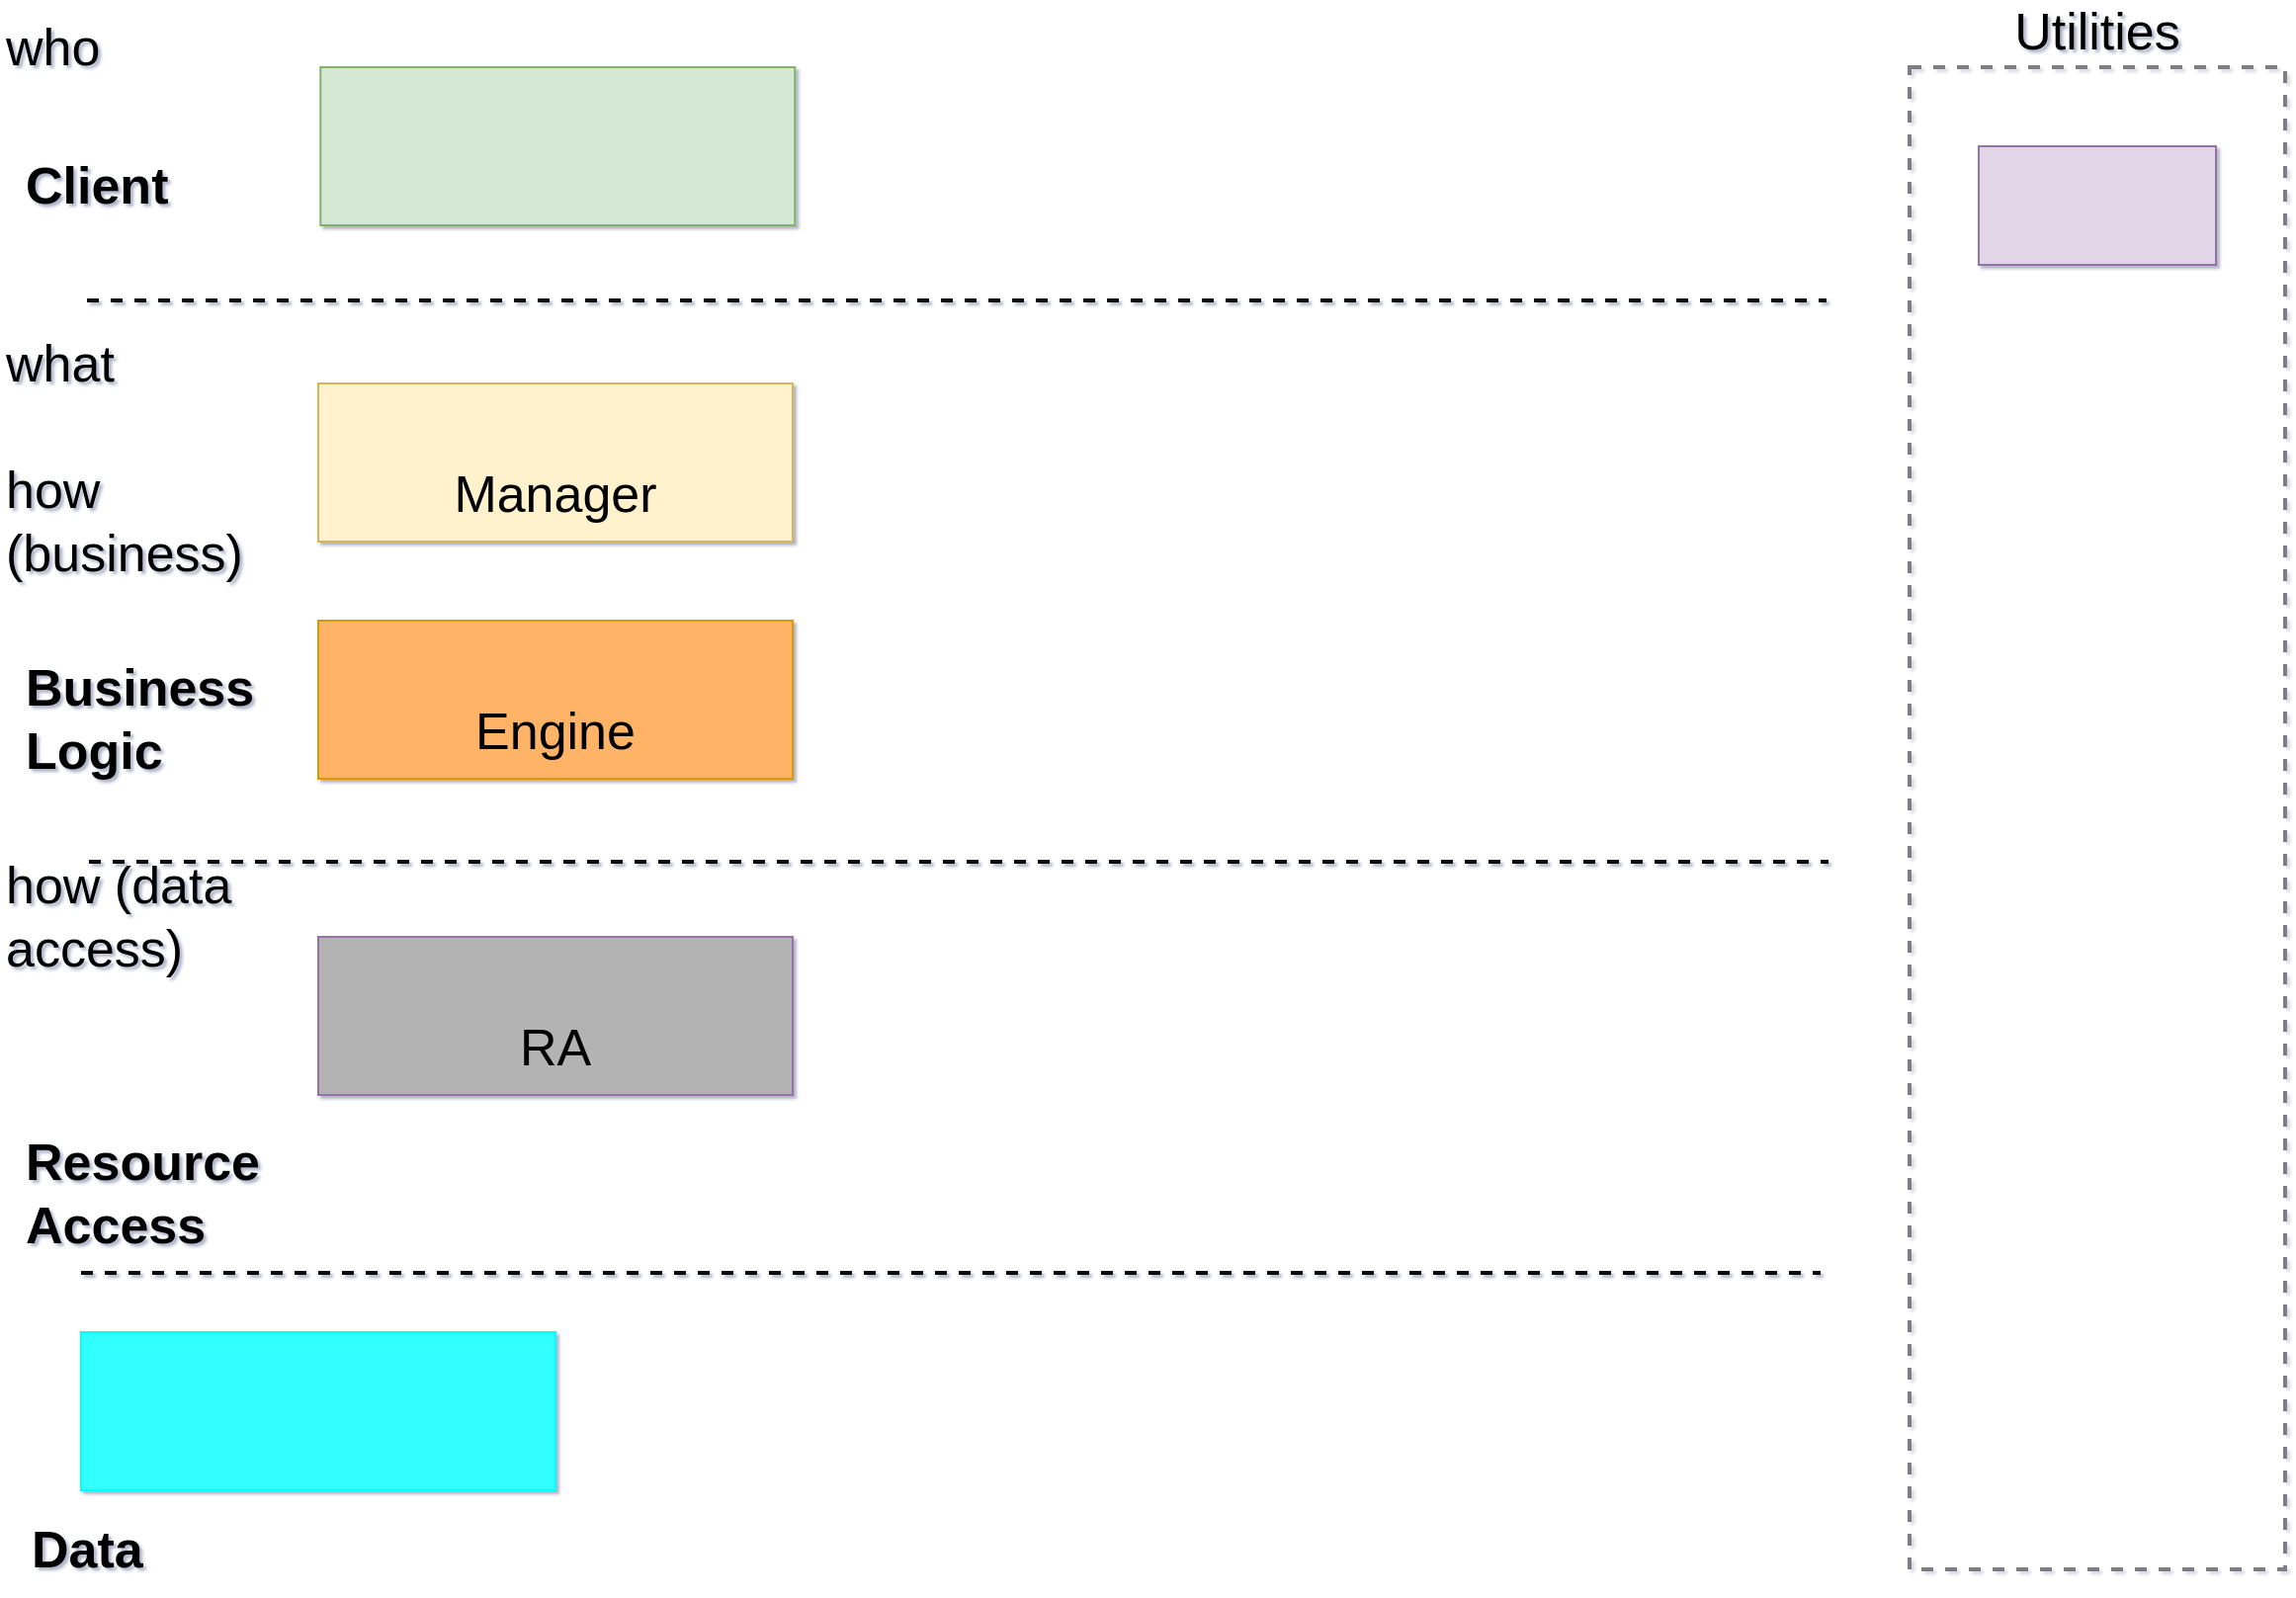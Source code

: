 <mxfile version="12.4.2" type="device" pages="3"><diagram id="lg6YgeWs9q3ZirGi-4nQ" name="Static layers"><mxGraphModel dx="1089" dy="969" grid="1" gridSize="10" guides="1" tooltips="1" connect="1" arrows="1" fold="1" page="1" pageScale="1" pageWidth="1169" pageHeight="827" background="none" math="0" shadow="1"><root><mxCell id="0"/><mxCell id="1" parent="0"/><mxCell id="mRpJXsGfOl45gpjdfbs0-17" value="Utilities" style="whiteSpace=wrap;html=1;rounded=0;shadow=0;glass=0;dashed=1;comic=0;strokeColor=#0A0A0A;strokeWidth=2;fillColor=none;gradientColor=none;opacity=50;imageAspect=1;fontSize=26;labelPosition=center;verticalLabelPosition=top;align=center;verticalAlign=bottom;" parent="1" vertex="1"><mxGeometry x="965" y="40" width="190" height="760" as="geometry"/></mxCell><mxCell id="mRpJXsGfOl45gpjdfbs0-16" value="" style="endArrow=none;dashed=1;html=1;strokeColor=#0A0A0A;strokeWidth=2;fontSize=26;" parent="1" edge="1"><mxGeometry width="50" height="50" relative="1" as="geometry"><mxPoint x="40" y="650" as="sourcePoint"/><mxPoint x="920" y="650" as="targetPoint"/></mxGeometry></mxCell><mxCell id="mRpJXsGfOl45gpjdfbs0-19" value="" style="endArrow=none;dashed=1;html=1;strokeColor=#0A0A0A;strokeWidth=2;fontSize=26;" parent="1" edge="1"><mxGeometry width="50" height="50" relative="1" as="geometry"><mxPoint x="44" y="442" as="sourcePoint"/><mxPoint x="924" y="442" as="targetPoint"/></mxGeometry></mxCell><mxCell id="mRpJXsGfOl45gpjdfbs0-20" value="" style="endArrow=none;dashed=1;html=1;strokeColor=#0A0A0A;strokeWidth=2;fontSize=26;" parent="1" edge="1"><mxGeometry width="50" height="50" relative="1" as="geometry"><mxPoint x="43" y="158" as="sourcePoint"/><mxPoint x="923" y="158" as="targetPoint"/></mxGeometry></mxCell><mxCell id="mRpJXsGfOl45gpjdfbs0-21" value="Client" style="text;strokeColor=none;fillColor=none;html=1;fontSize=26;fontStyle=1;verticalAlign=middle;align=left;rounded=0;shadow=0;glass=0;dashed=1;comic=0;opacity=50;" parent="1" vertex="1"><mxGeometry x="10" y="80" width="100" height="40" as="geometry"/></mxCell><mxCell id="mRpJXsGfOl45gpjdfbs0-22" value="Business&lt;br style=&quot;font-size: 26px;&quot;&gt;Logic" style="text;strokeColor=none;fillColor=none;html=1;fontSize=26;fontStyle=1;verticalAlign=middle;align=left;rounded=0;shadow=0;glass=0;dashed=1;comic=0;opacity=50;" parent="1" vertex="1"><mxGeometry x="10" y="350" width="100" height="40" as="geometry"/></mxCell><mxCell id="mRpJXsGfOl45gpjdfbs0-23" value="Resource&lt;br style=&quot;font-size: 26px;&quot;&gt;Access" style="text;strokeColor=none;fillColor=none;html=1;fontSize=26;fontStyle=1;verticalAlign=middle;align=left;rounded=0;shadow=0;glass=0;dashed=1;comic=0;opacity=50;" parent="1" vertex="1"><mxGeometry x="10" y="590" width="100" height="40" as="geometry"/></mxCell><mxCell id="mRpJXsGfOl45gpjdfbs0-24" value="Data" style="text;strokeColor=none;fillColor=none;html=1;fontSize=26;fontStyle=1;verticalAlign=middle;align=left;rounded=0;shadow=0;glass=0;dashed=1;comic=0;opacity=50;" parent="1" vertex="1"><mxGeometry x="13.07" y="770" width="100" height="40" as="geometry"/></mxCell><mxCell id="FQv2-_9l0IQv7iaGcBXR-2" value="who" style="text;html=1;strokeColor=none;fillColor=none;align=left;verticalAlign=middle;whiteSpace=wrap;rounded=0;fontSize=26;fontColor=#000000;" parent="1" vertex="1"><mxGeometry y="20" width="40" height="20" as="geometry"/></mxCell><mxCell id="FQv2-_9l0IQv7iaGcBXR-3" value="what" style="text;html=1;strokeColor=none;fillColor=none;align=left;verticalAlign=middle;whiteSpace=wrap;rounded=0;fontSize=26;fontColor=#000000;" parent="1" vertex="1"><mxGeometry y="180" width="40" height="20" as="geometry"/></mxCell><mxCell id="FQv2-_9l0IQv7iaGcBXR-4" value="how (business)" style="text;html=1;strokeColor=none;fillColor=none;align=left;verticalAlign=middle;whiteSpace=wrap;rounded=0;fontSize=26;fontColor=#000000;" parent="1" vertex="1"><mxGeometry x="-1.137e-13" y="260" width="106.14" height="20" as="geometry"/></mxCell><mxCell id="FQv2-_9l0IQv7iaGcBXR-5" value="how (data access)" style="text;html=1;strokeColor=none;fillColor=none;align=left;verticalAlign=middle;whiteSpace=wrap;rounded=0;fontSize=26;fontColor=#000000;" parent="1" vertex="1"><mxGeometry y="460" width="126.14" height="20" as="geometry"/></mxCell><mxCell id="maTTKNPeIWabwc61j8da-1" value="&lt;span style=&quot;color: rgb(51 , 51 , 51) ; white-space: normal ; font-size: 26px&quot;&gt;&lt;br style=&quot;font-size: 26px&quot;&gt;&lt;/span&gt;" style="rounded=0;whiteSpace=wrap;html=1;fillColor=#d5e8d4;strokeColor=#82b366;shadow=0;glass=0;comic=0;fontSize=26;align=center;" parent="1" vertex="1"><mxGeometry x="161.14" y="40" width="240" height="80" as="geometry"/></mxCell><mxCell id="maTTKNPeIWabwc61j8da-3" value="&lt;br&gt;Manager" style="rounded=0;whiteSpace=wrap;html=1;fillColor=#fff2cc;strokeColor=#d6b656;shadow=0;glass=0;comic=0;fontSize=26;align=center;" parent="1" vertex="1"><mxGeometry x="160" y="200" width="240" height="80" as="geometry"/></mxCell><mxCell id="maTTKNPeIWabwc61j8da-5" value="&lt;br&gt;Engine" style="rounded=0;whiteSpace=wrap;html=1;fillColor=#FFB366;strokeColor=#d79b00;shadow=0;glass=0;comic=0;fontSize=26;align=center;" parent="1" vertex="1"><mxGeometry x="160" y="320" width="240" height="80" as="geometry"/></mxCell><mxCell id="aJmX17gVll-QXtKSjjT6-1" value="&lt;br&gt;RA" style="rounded=0;whiteSpace=wrap;html=1;fillColor=#B3B3B3;strokeColor=#9673a6;shadow=0;glass=0;comic=0;fontSize=26;align=center;" parent="1" vertex="1"><mxGeometry x="160" y="480" width="240" height="80" as="geometry"/></mxCell><mxCell id="aJmX17gVll-QXtKSjjT6-7" value="" style="rounded=0;whiteSpace=wrap;html=1;fillColor=#33FFFF;strokeColor=#00FFFF;shadow=0;glass=0;comic=0;fontSize=26;align=center;" parent="1" vertex="1"><mxGeometry x="40" y="680" width="240" height="80" as="geometry"/></mxCell><mxCell id="aJmX17gVll-QXtKSjjT6-11" value="" style="rounded=0;whiteSpace=wrap;html=1;fillColor=#e1d5e7;strokeColor=#9673a6;shadow=0;glass=0;comic=0;fontSize=26;align=center;" parent="1" vertex="1"><mxGeometry x="1000" y="80" width="120" height="60" as="geometry"/></mxCell></root></mxGraphModel></diagram><diagram name="Use case validation sample" id="GcsLj99cT0doI1YC0GxE"><mxGraphModel dx="1089" dy="969" grid="1" gridSize="10" guides="1" tooltips="1" connect="1" arrows="1" fold="1" page="1" pageScale="1" pageWidth="1169" pageHeight="827" background="none" math="0" shadow="1"><root><mxCell id="nNwHQjuPJFunvQ951pjM-0"/><mxCell id="nNwHQjuPJFunvQ951pjM-1" parent="nNwHQjuPJFunvQ951pjM-0"/><mxCell id="nNwHQjuPJFunvQ951pjM-2" value="Utilities" style="whiteSpace=wrap;html=1;rounded=0;shadow=0;glass=0;dashed=1;comic=0;strokeColor=#0A0A0A;strokeWidth=2;fillColor=none;gradientColor=none;opacity=50;imageAspect=1;fontSize=26;labelPosition=center;verticalLabelPosition=top;align=center;verticalAlign=bottom;" parent="nNwHQjuPJFunvQ951pjM-1" vertex="1"><mxGeometry x="965" y="40" width="190" height="760" as="geometry"/></mxCell><mxCell id="nNwHQjuPJFunvQ951pjM-3" value="" style="endArrow=none;dashed=1;html=1;strokeColor=#0A0A0A;strokeWidth=2;fontSize=26;" parent="nNwHQjuPJFunvQ951pjM-1" edge="1"><mxGeometry width="50" height="50" relative="1" as="geometry"><mxPoint x="40" y="650" as="sourcePoint"/><mxPoint x="920" y="650" as="targetPoint"/></mxGeometry></mxCell><mxCell id="nNwHQjuPJFunvQ951pjM-4" value="" style="endArrow=none;dashed=1;html=1;strokeColor=#0A0A0A;strokeWidth=2;fontSize=26;" parent="nNwHQjuPJFunvQ951pjM-1" edge="1"><mxGeometry width="50" height="50" relative="1" as="geometry"><mxPoint x="44" y="442" as="sourcePoint"/><mxPoint x="924" y="442" as="targetPoint"/></mxGeometry></mxCell><mxCell id="nNwHQjuPJFunvQ951pjM-5" value="" style="endArrow=none;dashed=1;html=1;strokeColor=#0A0A0A;strokeWidth=2;fontSize=26;" parent="nNwHQjuPJFunvQ951pjM-1" edge="1"><mxGeometry width="50" height="50" relative="1" as="geometry"><mxPoint x="43" y="158" as="sourcePoint"/><mxPoint x="923" y="158" as="targetPoint"/></mxGeometry></mxCell><mxCell id="nNwHQjuPJFunvQ951pjM-6" value="Client" style="text;strokeColor=none;fillColor=none;html=1;fontSize=26;fontStyle=1;verticalAlign=middle;align=left;rounded=0;shadow=0;glass=0;dashed=1;comic=0;opacity=50;" parent="nNwHQjuPJFunvQ951pjM-1" vertex="1"><mxGeometry x="10" y="80" width="100" height="40" as="geometry"/></mxCell><mxCell id="nNwHQjuPJFunvQ951pjM-7" value="Business&lt;br style=&quot;font-size: 26px;&quot;&gt;Logic" style="text;strokeColor=none;fillColor=none;html=1;fontSize=26;fontStyle=1;verticalAlign=middle;align=left;rounded=0;shadow=0;glass=0;dashed=1;comic=0;opacity=50;" parent="nNwHQjuPJFunvQ951pjM-1" vertex="1"><mxGeometry x="10" y="350" width="100" height="40" as="geometry"/></mxCell><mxCell id="nNwHQjuPJFunvQ951pjM-8" value="Resource&lt;br style=&quot;font-size: 26px;&quot;&gt;Access" style="text;strokeColor=none;fillColor=none;html=1;fontSize=26;fontStyle=1;verticalAlign=middle;align=left;rounded=0;shadow=0;glass=0;dashed=1;comic=0;opacity=50;" parent="nNwHQjuPJFunvQ951pjM-1" vertex="1"><mxGeometry x="10" y="590" width="100" height="40" as="geometry"/></mxCell><mxCell id="nNwHQjuPJFunvQ951pjM-9" value="Data" style="text;strokeColor=none;fillColor=none;html=1;fontSize=26;fontStyle=1;verticalAlign=middle;align=left;rounded=0;shadow=0;glass=0;dashed=1;comic=0;opacity=50;" parent="nNwHQjuPJFunvQ951pjM-1" vertex="1"><mxGeometry x="13.07" y="770" width="100" height="40" as="geometry"/></mxCell><mxCell id="nNwHQjuPJFunvQ951pjM-10" value="who" style="text;html=1;strokeColor=none;fillColor=none;align=left;verticalAlign=middle;whiteSpace=wrap;rounded=0;fontSize=26;fontColor=#000000;" parent="nNwHQjuPJFunvQ951pjM-1" vertex="1"><mxGeometry y="20" width="40" height="20" as="geometry"/></mxCell><mxCell id="nNwHQjuPJFunvQ951pjM-11" value="what" style="text;html=1;strokeColor=none;fillColor=none;align=left;verticalAlign=middle;whiteSpace=wrap;rounded=0;fontSize=26;fontColor=#000000;" parent="nNwHQjuPJFunvQ951pjM-1" vertex="1"><mxGeometry y="180" width="40" height="20" as="geometry"/></mxCell><mxCell id="nNwHQjuPJFunvQ951pjM-12" value="how (business)" style="text;html=1;strokeColor=none;fillColor=none;align=left;verticalAlign=middle;whiteSpace=wrap;rounded=0;fontSize=26;fontColor=#000000;" parent="nNwHQjuPJFunvQ951pjM-1" vertex="1"><mxGeometry x="-1.137e-13" y="260" width="106.14" height="20" as="geometry"/></mxCell><mxCell id="nNwHQjuPJFunvQ951pjM-13" value="how (data access)" style="text;html=1;strokeColor=none;fillColor=none;align=left;verticalAlign=middle;whiteSpace=wrap;rounded=0;fontSize=26;fontColor=#000000;" parent="nNwHQjuPJFunvQ951pjM-1" vertex="1"><mxGeometry y="460" width="126.14" height="20" as="geometry"/></mxCell><mxCell id="nNwHQjuPJFunvQ951pjM-28" style="edgeStyle=orthogonalEdgeStyle;rounded=0;orthogonalLoop=1;jettySize=auto;html=1;exitX=0.5;exitY=1;exitDx=0;exitDy=0;entryX=0.5;entryY=0;entryDx=0;entryDy=0;endSize=14;strokeColor=#000000;strokeWidth=2;fontSize=26;fontColor=#33FFFF;" parent="nNwHQjuPJFunvQ951pjM-1" source="nNwHQjuPJFunvQ951pjM-15" target="nNwHQjuPJFunvQ951pjM-17" edge="1"><mxGeometry relative="1" as="geometry"/></mxCell><mxCell id="nNwHQjuPJFunvQ951pjM-15" value="&lt;span style=&quot;color: rgb(51 , 51 , 51) ; white-space: normal ; font-size: 26px&quot;&gt;API&lt;br style=&quot;font-size: 26px&quot;&gt;&lt;/span&gt;" style="rounded=0;whiteSpace=wrap;html=1;fillColor=#d5e8d4;strokeColor=#82b366;shadow=0;glass=0;comic=0;fontSize=26;align=center;" parent="nNwHQjuPJFunvQ951pjM-1" vertex="1"><mxGeometry x="480" y="40" width="240" height="80" as="geometry"/></mxCell><mxCell id="nNwHQjuPJFunvQ951pjM-30" style="edgeStyle=orthogonalEdgeStyle;rounded=0;orthogonalLoop=1;jettySize=auto;html=1;exitX=0.5;exitY=1;exitDx=0;exitDy=0;endSize=14;strokeColor=#000000;strokeWidth=2;fontSize=26;fontColor=#33FFFF;" parent="nNwHQjuPJFunvQ951pjM-1" source="nNwHQjuPJFunvQ951pjM-17" target="nNwHQjuPJFunvQ951pjM-18" edge="1"><mxGeometry relative="1" as="geometry"><Array as="points"><mxPoint x="600" y="300"/><mxPoint x="280" y="300"/></Array></mxGeometry></mxCell><mxCell id="nNwHQjuPJFunvQ951pjM-17" value="Workflow" style="rounded=0;whiteSpace=wrap;html=1;fillColor=#fff2cc;strokeColor=#d6b656;shadow=0;glass=0;comic=0;fontSize=26;align=center;" parent="nNwHQjuPJFunvQ951pjM-1" vertex="1"><mxGeometry x="480" y="200" width="240" height="80" as="geometry"/></mxCell><mxCell id="nNwHQjuPJFunvQ951pjM-18" value="Analysis" style="rounded=0;whiteSpace=wrap;html=1;fillColor=#FFB366;strokeColor=#d79b00;shadow=0;glass=0;comic=0;fontSize=26;align=center;" parent="nNwHQjuPJFunvQ951pjM-1" vertex="1"><mxGeometry x="160" y="320" width="240" height="80" as="geometry"/></mxCell><mxCell id="nNwHQjuPJFunvQ951pjM-32" style="edgeStyle=orthogonalEdgeStyle;rounded=0;orthogonalLoop=1;jettySize=auto;html=1;exitX=0.5;exitY=1;exitDx=0;exitDy=0;endSize=14;strokeColor=#000000;strokeWidth=2;fontSize=26;fontColor=#33FFFF;" parent="nNwHQjuPJFunvQ951pjM-1" source="nNwHQjuPJFunvQ951pjM-18" target="nNwHQjuPJFunvQ951pjM-20" edge="1"><mxGeometry relative="1" as="geometry"><mxPoint x="600" y="400" as="sourcePoint"/><Array as="points"><mxPoint x="280" y="420"/><mxPoint x="280" y="420"/></Array></mxGeometry></mxCell><mxCell id="nNwHQjuPJFunvQ951pjM-34" style="edgeStyle=orthogonalEdgeStyle;rounded=0;orthogonalLoop=1;jettySize=auto;html=1;exitX=0.5;exitY=1;exitDx=0;exitDy=0;endSize=14;strokeColor=#000000;strokeWidth=2;fontSize=26;fontColor=#33FFFF;" parent="nNwHQjuPJFunvQ951pjM-1" source="nNwHQjuPJFunvQ951pjM-20" target="nNwHQjuPJFunvQ951pjM-21" edge="1"><mxGeometry relative="1" as="geometry"/></mxCell><mxCell id="nNwHQjuPJFunvQ951pjM-20" value="" style="rounded=0;whiteSpace=wrap;html=1;fillColor=#B3B3B3;strokeColor=#9673a6;shadow=0;glass=0;comic=0;fontSize=26;align=center;" parent="nNwHQjuPJFunvQ951pjM-1" vertex="1"><mxGeometry x="160" y="480" width="240" height="80" as="geometry"/></mxCell><mxCell id="nNwHQjuPJFunvQ951pjM-21" value="Storage" style="rounded=0;whiteSpace=wrap;html=1;fillColor=#33FFFF;strokeColor=#00FFFF;shadow=0;glass=0;comic=0;fontSize=26;align=center;" parent="nNwHQjuPJFunvQ951pjM-1" vertex="1"><mxGeometry x="160" y="680" width="240" height="80" as="geometry"/></mxCell><mxCell id="nNwHQjuPJFunvQ951pjM-27" value="Log" style="rounded=0;whiteSpace=wrap;html=1;fillColor=#e1d5e7;strokeColor=#9673a6;shadow=0;glass=0;comic=0;fontSize=26;align=center;" parent="nNwHQjuPJFunvQ951pjM-1" vertex="1"><mxGeometry x="1000" y="160" width="120" height="60" as="geometry"/></mxCell></root></mxGraphModel></diagram><diagram name="Use case sample" id="xDUz3AsyAm47MKP_kJvL"><mxGraphModel dx="1089" dy="969" grid="1" gridSize="10" guides="1" tooltips="1" connect="1" arrows="1" fold="1" page="1" pageScale="1" pageWidth="1169" pageHeight="827" math="0" shadow="1"><root><mxCell id="KhBVlRLt0VZgnZnv3ZTh-0"/><mxCell id="KhBVlRLt0VZgnZnv3ZTh-1" parent="KhBVlRLt0VZgnZnv3ZTh-0"/><mxCell id="KhBVlRLt0VZgnZnv3ZTh-8" style="edgeStyle=orthogonalEdgeStyle;rounded=0;orthogonalLoop=1;jettySize=auto;html=1;exitX=0.5;exitY=1;exitDx=0;exitDy=0;entryX=0.5;entryY=0;entryDx=0;entryDy=0;strokeWidth=2;endSize=14;" parent="KhBVlRLt0VZgnZnv3ZTh-1" source="KhBVlRLt0VZgnZnv3ZTh-2" target="KhBVlRLt0VZgnZnv3ZTh-3" edge="1"><mxGeometry relative="1" as="geometry"/></mxCell><mxCell id="KhBVlRLt0VZgnZnv3ZTh-2" value="" style="ellipse;html=1;shape=endState;fillColor=#000000;strokeColor=#ff0000;" parent="KhBVlRLt0VZgnZnv3ZTh-1" vertex="1"><mxGeometry x="432.94" y="80" width="80" height="80" as="geometry"/></mxCell><mxCell id="KhBVlRLt0VZgnZnv3ZTh-9" style="edgeStyle=orthogonalEdgeStyle;rounded=0;orthogonalLoop=1;jettySize=auto;html=1;exitX=0.5;exitY=1;exitDx=0;exitDy=0;entryX=0.5;entryY=0;entryDx=0;entryDy=0;endSize=14;strokeWidth=2;" parent="KhBVlRLt0VZgnZnv3ZTh-1" source="KhBVlRLt0VZgnZnv3ZTh-3" target="KhBVlRLt0VZgnZnv3ZTh-4" edge="1"><mxGeometry relative="1" as="geometry"/></mxCell><mxCell id="KhBVlRLt0VZgnZnv3ZTh-3" value="&lt;font style=&quot;font-size: 30px&quot;&gt;step 1&lt;/font&gt;" style="rounded=0;whiteSpace=wrap;html=1;" parent="KhBVlRLt0VZgnZnv3ZTh-1" vertex="1"><mxGeometry x="362.94" y="190" width="220" height="80" as="geometry"/></mxCell><mxCell id="KhBVlRLt0VZgnZnv3ZTh-10" style="edgeStyle=orthogonalEdgeStyle;rounded=0;orthogonalLoop=1;jettySize=auto;html=1;exitX=1;exitY=0.5;exitDx=0;exitDy=0;entryX=0.5;entryY=0;entryDx=0;entryDy=0;endSize=14;strokeWidth=2;" parent="KhBVlRLt0VZgnZnv3ZTh-1" source="KhBVlRLt0VZgnZnv3ZTh-4" target="KhBVlRLt0VZgnZnv3ZTh-5" edge="1"><mxGeometry relative="1" as="geometry"/></mxCell><mxCell id="KhBVlRLt0VZgnZnv3ZTh-4" value="&lt;h3&gt;&lt;font style=&quot;font-size: 24px&quot;&gt;Is valid?&lt;/font&gt;&lt;/h3&gt;" style="rhombus;whiteSpace=wrap;html=1;" parent="KhBVlRLt0VZgnZnv3ZTh-1" vertex="1"><mxGeometry x="239.06" y="320" width="193.88" height="110" as="geometry"/></mxCell><mxCell id="KhBVlRLt0VZgnZnv3ZTh-12" style="edgeStyle=orthogonalEdgeStyle;rounded=0;orthogonalLoop=1;jettySize=auto;html=1;exitX=0.5;exitY=1;exitDx=0;exitDy=0;entryX=0.5;entryY=0;entryDx=0;entryDy=0;endSize=14;strokeWidth=2;" parent="KhBVlRLt0VZgnZnv3ZTh-1" source="KhBVlRLt0VZgnZnv3ZTh-5" target="KhBVlRLt0VZgnZnv3ZTh-6" edge="1"><mxGeometry relative="1" as="geometry"/></mxCell><mxCell id="KhBVlRLt0VZgnZnv3ZTh-5" value="&lt;font style=&quot;font-size: 30px&quot;&gt;Save data&lt;/font&gt;" style="rounded=0;whiteSpace=wrap;html=1;" parent="KhBVlRLt0VZgnZnv3ZTh-1" vertex="1"><mxGeometry x="360" y="450" width="220" height="80" as="geometry"/></mxCell><mxCell id="KhBVlRLt0VZgnZnv3ZTh-6" value="" style="ellipse;html=1;shape=endState;fillColor=#000000;strokeColor=#ff0000;" parent="KhBVlRLt0VZgnZnv3ZTh-1" vertex="1"><mxGeometry x="432.94" y="570" width="80" height="80" as="geometry"/></mxCell><mxCell id="KhBVlRLt0VZgnZnv3ZTh-7" value="&lt;font style=&quot;font-size: 30px&quot;&gt;New user&lt;br&gt;&lt;/font&gt;" style="text;html=1;strokeColor=none;fillColor=none;align=left;verticalAlign=middle;whiteSpace=wrap;rounded=0;fontSize=15;fontColor=#000000;" parent="KhBVlRLt0VZgnZnv3ZTh-1" vertex="1"><mxGeometry width="310" height="90" as="geometry"/></mxCell></root></mxGraphModel></diagram></mxfile>